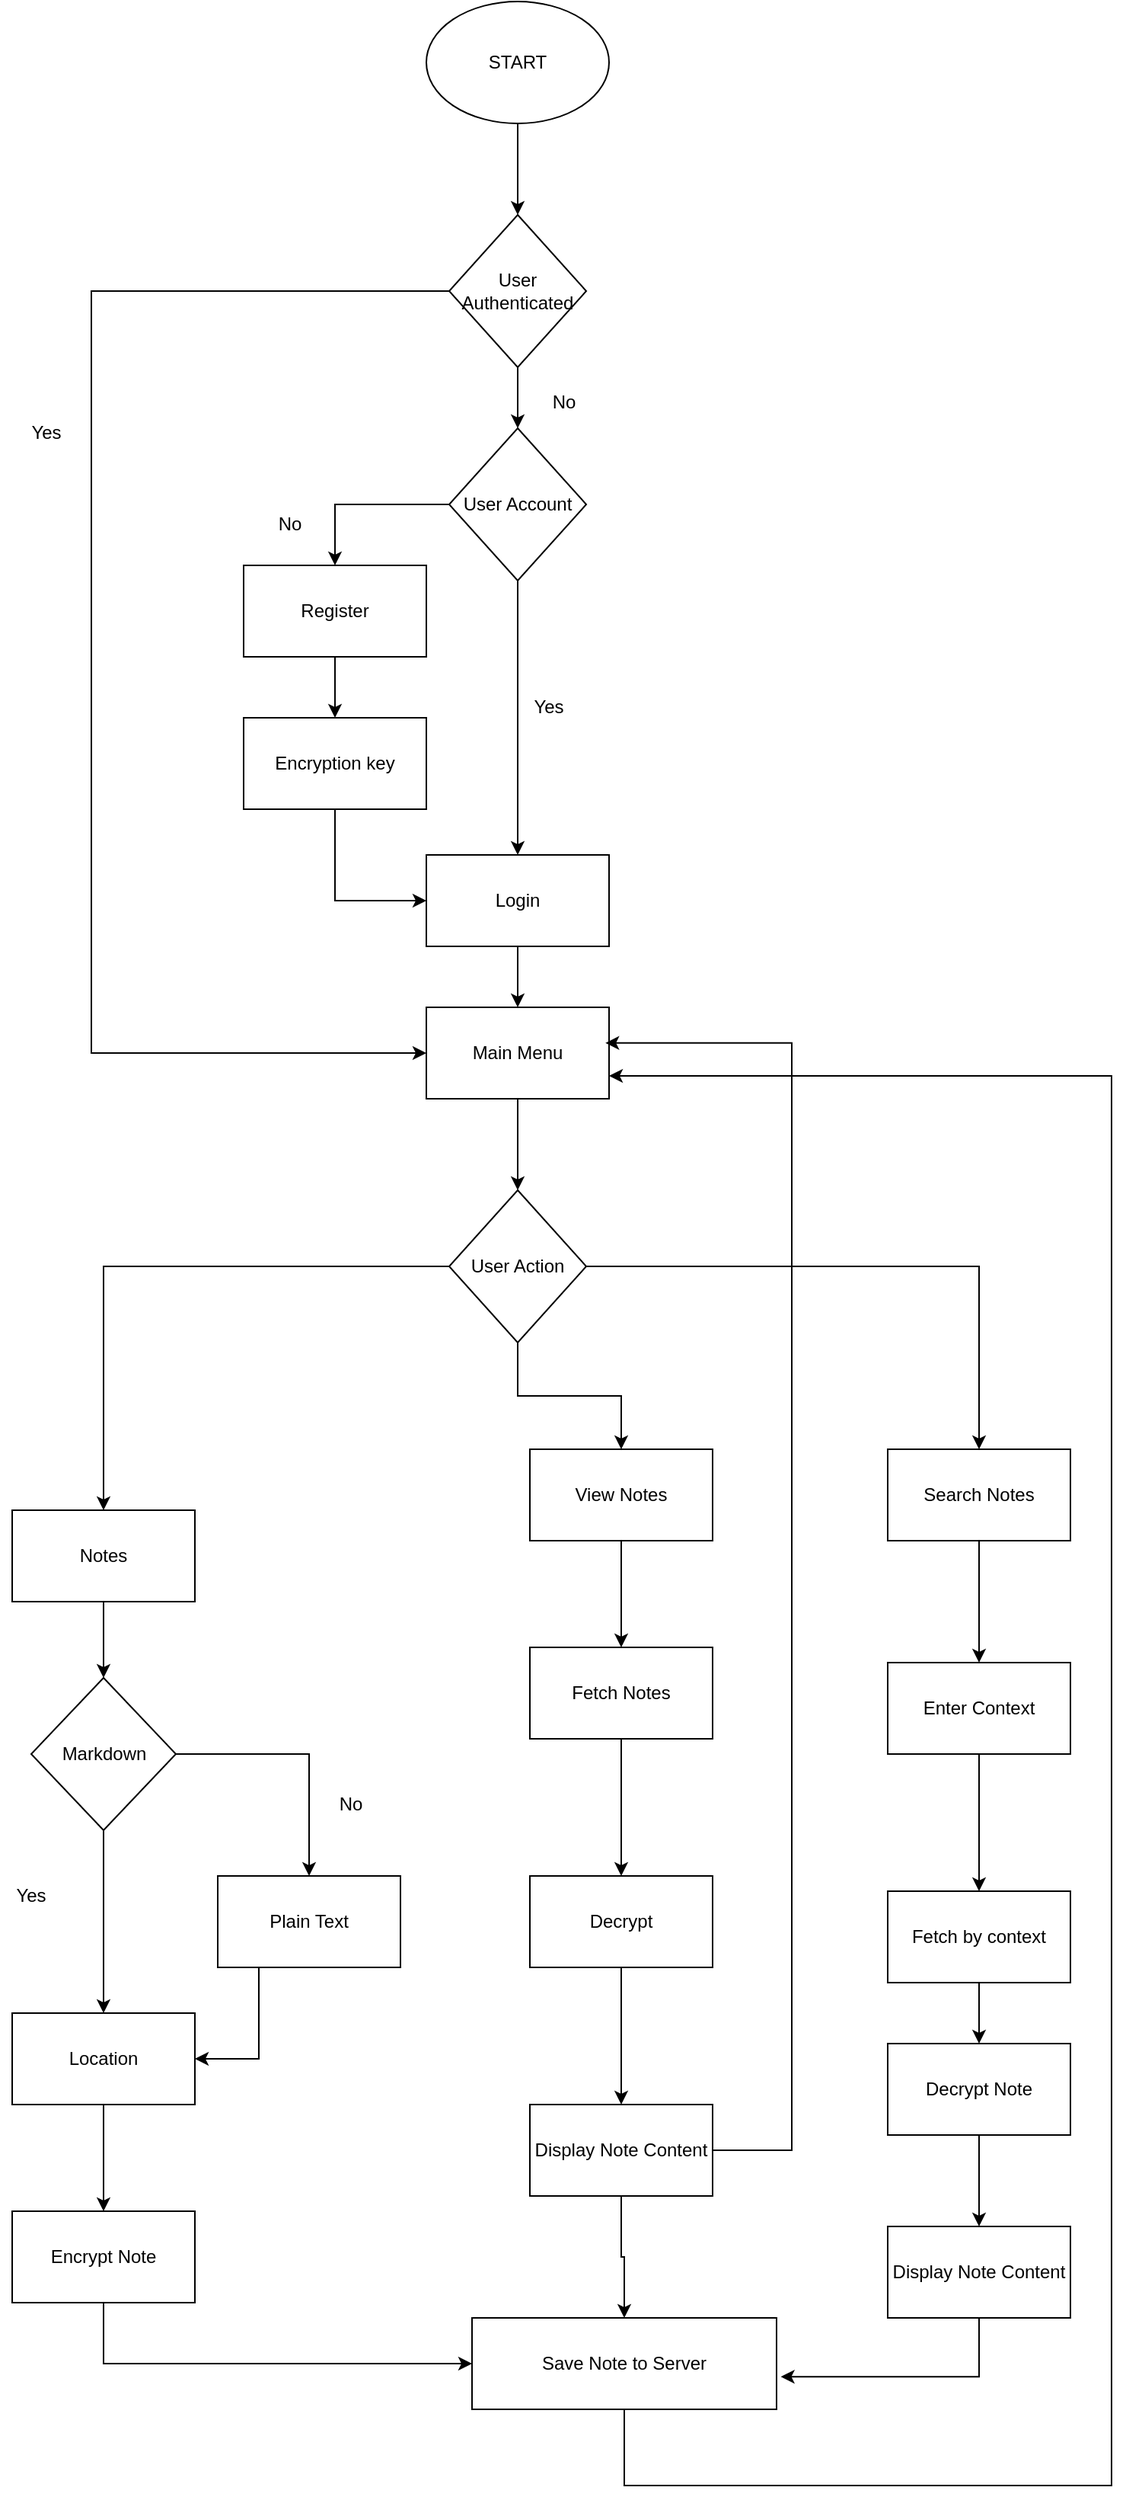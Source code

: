 <mxfile version="24.7.7">
  <diagram name="Page-1" id="zcC_F7rGRqWXH8MJVp8U">
    <mxGraphModel dx="1050" dy="569" grid="1" gridSize="10" guides="1" tooltips="1" connect="1" arrows="1" fold="1" page="1" pageScale="1" pageWidth="850" pageHeight="1100" math="0" shadow="0">
      <root>
        <mxCell id="0" />
        <mxCell id="1" parent="0" />
        <mxCell id="U0pfPZSXKxCvl-s96Uc3-25" value="" style="edgeStyle=orthogonalEdgeStyle;rounded=0;orthogonalLoop=1;jettySize=auto;html=1;" edge="1" parent="1" source="U0pfPZSXKxCvl-s96Uc3-1" target="U0pfPZSXKxCvl-s96Uc3-2">
          <mxGeometry relative="1" as="geometry" />
        </mxCell>
        <mxCell id="U0pfPZSXKxCvl-s96Uc3-1" value="START" style="ellipse;whiteSpace=wrap;html=1;" vertex="1" parent="1">
          <mxGeometry x="350" y="50" width="120" height="80" as="geometry" />
        </mxCell>
        <mxCell id="U0pfPZSXKxCvl-s96Uc3-26" value="" style="edgeStyle=orthogonalEdgeStyle;rounded=0;orthogonalLoop=1;jettySize=auto;html=1;" edge="1" parent="1" source="U0pfPZSXKxCvl-s96Uc3-2" target="U0pfPZSXKxCvl-s96Uc3-3">
          <mxGeometry relative="1" as="geometry" />
        </mxCell>
        <mxCell id="U0pfPZSXKxCvl-s96Uc3-48" style="edgeStyle=orthogonalEdgeStyle;rounded=0;orthogonalLoop=1;jettySize=auto;html=1;entryX=0;entryY=0.5;entryDx=0;entryDy=0;" edge="1" parent="1" source="U0pfPZSXKxCvl-s96Uc3-2" target="U0pfPZSXKxCvl-s96Uc3-8">
          <mxGeometry relative="1" as="geometry">
            <Array as="points">
              <mxPoint x="130" y="240" />
              <mxPoint x="130" y="740" />
            </Array>
          </mxGeometry>
        </mxCell>
        <mxCell id="U0pfPZSXKxCvl-s96Uc3-2" value="User Authenticated" style="rhombus;whiteSpace=wrap;html=1;" vertex="1" parent="1">
          <mxGeometry x="365" y="190" width="90" height="100" as="geometry" />
        </mxCell>
        <mxCell id="U0pfPZSXKxCvl-s96Uc3-27" style="edgeStyle=orthogonalEdgeStyle;rounded=0;orthogonalLoop=1;jettySize=auto;html=1;" edge="1" parent="1" source="U0pfPZSXKxCvl-s96Uc3-3" target="U0pfPZSXKxCvl-s96Uc3-7">
          <mxGeometry relative="1" as="geometry" />
        </mxCell>
        <mxCell id="U0pfPZSXKxCvl-s96Uc3-49" style="edgeStyle=orthogonalEdgeStyle;rounded=0;orthogonalLoop=1;jettySize=auto;html=1;entryX=0.5;entryY=0;entryDx=0;entryDy=0;" edge="1" parent="1" source="U0pfPZSXKxCvl-s96Uc3-3" target="U0pfPZSXKxCvl-s96Uc3-6">
          <mxGeometry relative="1" as="geometry" />
        </mxCell>
        <mxCell id="U0pfPZSXKxCvl-s96Uc3-3" value="User Account" style="rhombus;whiteSpace=wrap;html=1;" vertex="1" parent="1">
          <mxGeometry x="365" y="330" width="90" height="100" as="geometry" />
        </mxCell>
        <mxCell id="U0pfPZSXKxCvl-s96Uc3-51" style="edgeStyle=orthogonalEdgeStyle;rounded=0;orthogonalLoop=1;jettySize=auto;html=1;entryX=0;entryY=0.5;entryDx=0;entryDy=0;" edge="1" parent="1" source="U0pfPZSXKxCvl-s96Uc3-5" target="U0pfPZSXKxCvl-s96Uc3-7">
          <mxGeometry relative="1" as="geometry" />
        </mxCell>
        <mxCell id="U0pfPZSXKxCvl-s96Uc3-5" value="Encryption key" style="rounded=0;whiteSpace=wrap;html=1;" vertex="1" parent="1">
          <mxGeometry x="230" y="520" width="120" height="60" as="geometry" />
        </mxCell>
        <mxCell id="U0pfPZSXKxCvl-s96Uc3-50" value="" style="edgeStyle=orthogonalEdgeStyle;rounded=0;orthogonalLoop=1;jettySize=auto;html=1;" edge="1" parent="1" source="U0pfPZSXKxCvl-s96Uc3-6" target="U0pfPZSXKxCvl-s96Uc3-5">
          <mxGeometry relative="1" as="geometry" />
        </mxCell>
        <mxCell id="U0pfPZSXKxCvl-s96Uc3-6" value="Register" style="rounded=0;whiteSpace=wrap;html=1;" vertex="1" parent="1">
          <mxGeometry x="230" y="420" width="120" height="60" as="geometry" />
        </mxCell>
        <mxCell id="U0pfPZSXKxCvl-s96Uc3-28" value="" style="edgeStyle=orthogonalEdgeStyle;rounded=0;orthogonalLoop=1;jettySize=auto;html=1;" edge="1" parent="1" source="U0pfPZSXKxCvl-s96Uc3-7" target="U0pfPZSXKxCvl-s96Uc3-8">
          <mxGeometry relative="1" as="geometry" />
        </mxCell>
        <mxCell id="U0pfPZSXKxCvl-s96Uc3-7" value="Login" style="rounded=0;whiteSpace=wrap;html=1;" vertex="1" parent="1">
          <mxGeometry x="350" y="610" width="120" height="60" as="geometry" />
        </mxCell>
        <mxCell id="U0pfPZSXKxCvl-s96Uc3-29" value="" style="edgeStyle=orthogonalEdgeStyle;rounded=0;orthogonalLoop=1;jettySize=auto;html=1;" edge="1" parent="1" source="U0pfPZSXKxCvl-s96Uc3-8" target="U0pfPZSXKxCvl-s96Uc3-9">
          <mxGeometry relative="1" as="geometry" />
        </mxCell>
        <mxCell id="U0pfPZSXKxCvl-s96Uc3-8" value="Main Menu" style="rounded=0;whiteSpace=wrap;html=1;" vertex="1" parent="1">
          <mxGeometry x="350" y="710" width="120" height="60" as="geometry" />
        </mxCell>
        <mxCell id="U0pfPZSXKxCvl-s96Uc3-30" style="edgeStyle=orthogonalEdgeStyle;rounded=0;orthogonalLoop=1;jettySize=auto;html=1;entryX=0.5;entryY=0;entryDx=0;entryDy=0;" edge="1" parent="1" source="U0pfPZSXKxCvl-s96Uc3-9" target="U0pfPZSXKxCvl-s96Uc3-10">
          <mxGeometry relative="1" as="geometry" />
        </mxCell>
        <mxCell id="U0pfPZSXKxCvl-s96Uc3-31" style="edgeStyle=orthogonalEdgeStyle;rounded=0;orthogonalLoop=1;jettySize=auto;html=1;exitX=0.5;exitY=1;exitDx=0;exitDy=0;entryX=0.5;entryY=0;entryDx=0;entryDy=0;" edge="1" parent="1" source="U0pfPZSXKxCvl-s96Uc3-9" target="U0pfPZSXKxCvl-s96Uc3-16">
          <mxGeometry relative="1" as="geometry" />
        </mxCell>
        <mxCell id="U0pfPZSXKxCvl-s96Uc3-32" style="edgeStyle=orthogonalEdgeStyle;rounded=0;orthogonalLoop=1;jettySize=auto;html=1;entryX=0.5;entryY=0;entryDx=0;entryDy=0;" edge="1" parent="1" source="U0pfPZSXKxCvl-s96Uc3-9" target="U0pfPZSXKxCvl-s96Uc3-20">
          <mxGeometry relative="1" as="geometry" />
        </mxCell>
        <mxCell id="U0pfPZSXKxCvl-s96Uc3-9" value="User Action" style="rhombus;whiteSpace=wrap;html=1;" vertex="1" parent="1">
          <mxGeometry x="365" y="830" width="90" height="100" as="geometry" />
        </mxCell>
        <mxCell id="U0pfPZSXKxCvl-s96Uc3-33" value="" style="edgeStyle=orthogonalEdgeStyle;rounded=0;orthogonalLoop=1;jettySize=auto;html=1;" edge="1" parent="1" source="U0pfPZSXKxCvl-s96Uc3-10" target="U0pfPZSXKxCvl-s96Uc3-11">
          <mxGeometry relative="1" as="geometry" />
        </mxCell>
        <mxCell id="U0pfPZSXKxCvl-s96Uc3-10" value="Notes" style="rounded=0;whiteSpace=wrap;html=1;" vertex="1" parent="1">
          <mxGeometry x="78" y="1040" width="120" height="60" as="geometry" />
        </mxCell>
        <mxCell id="U0pfPZSXKxCvl-s96Uc3-34" style="edgeStyle=orthogonalEdgeStyle;rounded=0;orthogonalLoop=1;jettySize=auto;html=1;" edge="1" parent="1" source="U0pfPZSXKxCvl-s96Uc3-11" target="U0pfPZSXKxCvl-s96Uc3-12">
          <mxGeometry relative="1" as="geometry" />
        </mxCell>
        <mxCell id="U0pfPZSXKxCvl-s96Uc3-35" style="edgeStyle=orthogonalEdgeStyle;rounded=0;orthogonalLoop=1;jettySize=auto;html=1;entryX=0.5;entryY=0;entryDx=0;entryDy=0;" edge="1" parent="1" source="U0pfPZSXKxCvl-s96Uc3-11" target="U0pfPZSXKxCvl-s96Uc3-13">
          <mxGeometry relative="1" as="geometry" />
        </mxCell>
        <mxCell id="U0pfPZSXKxCvl-s96Uc3-11" value="Markdown" style="rhombus;whiteSpace=wrap;html=1;" vertex="1" parent="1">
          <mxGeometry x="90.5" y="1150" width="95" height="100" as="geometry" />
        </mxCell>
        <mxCell id="U0pfPZSXKxCvl-s96Uc3-36" style="edgeStyle=orthogonalEdgeStyle;rounded=0;orthogonalLoop=1;jettySize=auto;html=1;entryX=1;entryY=0.5;entryDx=0;entryDy=0;" edge="1" parent="1" source="U0pfPZSXKxCvl-s96Uc3-12" target="U0pfPZSXKxCvl-s96Uc3-13">
          <mxGeometry relative="1" as="geometry">
            <Array as="points">
              <mxPoint x="240" y="1400" />
            </Array>
          </mxGeometry>
        </mxCell>
        <mxCell id="U0pfPZSXKxCvl-s96Uc3-12" value="Plain Text" style="rounded=0;whiteSpace=wrap;html=1;" vertex="1" parent="1">
          <mxGeometry x="213" y="1280" width="120" height="60" as="geometry" />
        </mxCell>
        <mxCell id="U0pfPZSXKxCvl-s96Uc3-37" value="" style="edgeStyle=orthogonalEdgeStyle;rounded=0;orthogonalLoop=1;jettySize=auto;html=1;" edge="1" parent="1" source="U0pfPZSXKxCvl-s96Uc3-13" target="U0pfPZSXKxCvl-s96Uc3-14">
          <mxGeometry relative="1" as="geometry" />
        </mxCell>
        <mxCell id="U0pfPZSXKxCvl-s96Uc3-13" value="Location" style="rounded=0;whiteSpace=wrap;html=1;" vertex="1" parent="1">
          <mxGeometry x="78" y="1370" width="120" height="60" as="geometry" />
        </mxCell>
        <mxCell id="U0pfPZSXKxCvl-s96Uc3-38" style="edgeStyle=orthogonalEdgeStyle;rounded=0;orthogonalLoop=1;jettySize=auto;html=1;entryX=0;entryY=0.5;entryDx=0;entryDy=0;" edge="1" parent="1" source="U0pfPZSXKxCvl-s96Uc3-14" target="U0pfPZSXKxCvl-s96Uc3-15">
          <mxGeometry relative="1" as="geometry">
            <Array as="points">
              <mxPoint x="138" y="1600" />
            </Array>
          </mxGeometry>
        </mxCell>
        <mxCell id="U0pfPZSXKxCvl-s96Uc3-14" value="Encrypt Note" style="rounded=0;whiteSpace=wrap;html=1;" vertex="1" parent="1">
          <mxGeometry x="78" y="1500" width="120" height="60" as="geometry" />
        </mxCell>
        <mxCell id="U0pfPZSXKxCvl-s96Uc3-57" style="edgeStyle=orthogonalEdgeStyle;rounded=0;orthogonalLoop=1;jettySize=auto;html=1;entryX=1;entryY=0.75;entryDx=0;entryDy=0;" edge="1" parent="1" source="U0pfPZSXKxCvl-s96Uc3-15" target="U0pfPZSXKxCvl-s96Uc3-8">
          <mxGeometry relative="1" as="geometry">
            <Array as="points">
              <mxPoint x="480" y="1680" />
              <mxPoint x="800" y="1680" />
              <mxPoint x="800" y="755" />
            </Array>
          </mxGeometry>
        </mxCell>
        <mxCell id="U0pfPZSXKxCvl-s96Uc3-15" value="Save Note to Server" style="rounded=0;whiteSpace=wrap;html=1;" vertex="1" parent="1">
          <mxGeometry x="380" y="1570" width="200" height="60" as="geometry" />
        </mxCell>
        <mxCell id="U0pfPZSXKxCvl-s96Uc3-39" value="" style="edgeStyle=orthogonalEdgeStyle;rounded=0;orthogonalLoop=1;jettySize=auto;html=1;" edge="1" parent="1" source="U0pfPZSXKxCvl-s96Uc3-16" target="U0pfPZSXKxCvl-s96Uc3-17">
          <mxGeometry relative="1" as="geometry" />
        </mxCell>
        <mxCell id="U0pfPZSXKxCvl-s96Uc3-16" value="View Notes" style="rounded=0;whiteSpace=wrap;html=1;" vertex="1" parent="1">
          <mxGeometry x="418" y="1000" width="120" height="60" as="geometry" />
        </mxCell>
        <mxCell id="U0pfPZSXKxCvl-s96Uc3-40" value="" style="edgeStyle=orthogonalEdgeStyle;rounded=0;orthogonalLoop=1;jettySize=auto;html=1;" edge="1" parent="1" source="U0pfPZSXKxCvl-s96Uc3-17" target="U0pfPZSXKxCvl-s96Uc3-18">
          <mxGeometry relative="1" as="geometry" />
        </mxCell>
        <mxCell id="U0pfPZSXKxCvl-s96Uc3-17" value="Fetch Notes" style="rounded=0;whiteSpace=wrap;html=1;" vertex="1" parent="1">
          <mxGeometry x="418" y="1130" width="120" height="60" as="geometry" />
        </mxCell>
        <mxCell id="U0pfPZSXKxCvl-s96Uc3-41" value="" style="edgeStyle=orthogonalEdgeStyle;rounded=0;orthogonalLoop=1;jettySize=auto;html=1;" edge="1" parent="1" source="U0pfPZSXKxCvl-s96Uc3-18" target="U0pfPZSXKxCvl-s96Uc3-19">
          <mxGeometry relative="1" as="geometry" />
        </mxCell>
        <mxCell id="U0pfPZSXKxCvl-s96Uc3-18" value="Decrypt" style="rounded=0;whiteSpace=wrap;html=1;" vertex="1" parent="1">
          <mxGeometry x="418" y="1280" width="120" height="60" as="geometry" />
        </mxCell>
        <mxCell id="U0pfPZSXKxCvl-s96Uc3-58" value="" style="edgeStyle=orthogonalEdgeStyle;rounded=0;orthogonalLoop=1;jettySize=auto;html=1;" edge="1" parent="1" source="U0pfPZSXKxCvl-s96Uc3-19" target="U0pfPZSXKxCvl-s96Uc3-15">
          <mxGeometry relative="1" as="geometry" />
        </mxCell>
        <mxCell id="U0pfPZSXKxCvl-s96Uc3-19" value="Display Note Content" style="rounded=0;whiteSpace=wrap;html=1;" vertex="1" parent="1">
          <mxGeometry x="418" y="1430" width="120" height="60" as="geometry" />
        </mxCell>
        <mxCell id="U0pfPZSXKxCvl-s96Uc3-43" value="" style="edgeStyle=orthogonalEdgeStyle;rounded=0;orthogonalLoop=1;jettySize=auto;html=1;" edge="1" parent="1" source="U0pfPZSXKxCvl-s96Uc3-20" target="U0pfPZSXKxCvl-s96Uc3-21">
          <mxGeometry relative="1" as="geometry" />
        </mxCell>
        <mxCell id="U0pfPZSXKxCvl-s96Uc3-20" value="Search Notes" style="rounded=0;whiteSpace=wrap;html=1;" vertex="1" parent="1">
          <mxGeometry x="653" y="1000" width="120" height="60" as="geometry" />
        </mxCell>
        <mxCell id="U0pfPZSXKxCvl-s96Uc3-44" value="" style="edgeStyle=orthogonalEdgeStyle;rounded=0;orthogonalLoop=1;jettySize=auto;html=1;" edge="1" parent="1" source="U0pfPZSXKxCvl-s96Uc3-21" target="U0pfPZSXKxCvl-s96Uc3-22">
          <mxGeometry relative="1" as="geometry" />
        </mxCell>
        <mxCell id="U0pfPZSXKxCvl-s96Uc3-21" value="Enter Context&lt;span style=&quot;color: rgba(0, 0, 0, 0); font-family: monospace; font-size: 0px; text-align: start; text-wrap: nowrap;&quot;&gt;%3CmxGraphModel%3E%3Croot%3E%3CmxCell%20id%3D%220%22%2F%3E%3CmxCell%20id%3D%221%22%20parent%3D%220%22%2F%3E%3CmxCell%20id%3D%222%22%20value%3D%22%22%20style%3D%22rounded%3D0%3BwhiteSpace%3Dwrap%3Bhtml%3D1%3B%22%20vertex%3D%221%22%20parent%3D%221%22%3E%3CmxGeometry%20x%3D%22660%22%20y%3D%22890%22%20width%3D%22120%22%20height%3D%2260%22%20as%3D%22geometry%22%2F%3E%3C%2FmxCell%3E%3C%2Froot%3E%3C%2FmxGraphModel%3E&lt;/span&gt;" style="rounded=0;whiteSpace=wrap;html=1;" vertex="1" parent="1">
          <mxGeometry x="653" y="1140" width="120" height="60" as="geometry" />
        </mxCell>
        <mxCell id="U0pfPZSXKxCvl-s96Uc3-45" value="" style="edgeStyle=orthogonalEdgeStyle;rounded=0;orthogonalLoop=1;jettySize=auto;html=1;" edge="1" parent="1" source="U0pfPZSXKxCvl-s96Uc3-22" target="U0pfPZSXKxCvl-s96Uc3-23">
          <mxGeometry relative="1" as="geometry" />
        </mxCell>
        <mxCell id="U0pfPZSXKxCvl-s96Uc3-22" value="Fetch by context&lt;span style=&quot;color: rgba(0, 0, 0, 0); font-family: monospace; font-size: 0px; text-align: start; text-wrap: nowrap;&quot;&gt;%3CmxGraphModel%3E%3Croot%3E%3CmxCell%20id%3D%220%22%2F%3E%3CmxCell%20id%3D%221%22%20parent%3D%220%22%2F%3E%3CmxCell%20id%3D%222%22%20value%3D%22Enter%20Context%26lt%3Bspan%20style%3D%26quot%3Bcolor%3A%20rgba(0%2C%200%2C%200%2C%200)%3B%20font-family%3A%20monospace%3B%20font-size%3A%200px%3B%20text-align%3A%20start%3B%20text-wrap%3A%20nowrap%3B%26quot%3B%26gt%3B%253CmxGraphModel%253E%253Croot%253E%253CmxCell%2520id%253D%25220%2522%252F%253E%253CmxCell%2520id%253D%25221%2522%2520parent%253D%25220%2522%252F%253E%253CmxCell%2520id%253D%25222%2522%2520value%253D%2522%2522%2520style%253D%2522rounded%253D0%253BwhiteSpace%253Dwrap%253Bhtml%253D1%253B%2522%2520vertex%253D%25221%2522%2520parent%253D%25221%2522%253E%253CmxGeometry%2520x%253D%2522660%2522%2520y%253D%2522890%2522%2520width%253D%2522120%2522%2520height%253D%252260%2522%2520as%253D%2522geometry%2522%252F%253E%253C%252FmxCell%253E%253C%252Froot%253E%253C%252FmxGraphModel%253E%26lt%3B%2Fspan%26gt%3B%22%20style%3D%22rounded%3D0%3BwhiteSpace%3Dwrap%3Bhtml%3D1%3B%22%20vertex%3D%221%22%20parent%3D%221%22%3E%3CmxGeometry%20x%3D%22660%22%20y%3D%221030%22%20width%3D%22120%22%20height%3D%2260%22%20as%3D%22geometry%22%2F%3E%3C%2FmxCell%3E%3C%2Froot%3E%3C%2FmxGraphModel%3E&lt;/span&gt;" style="rounded=0;whiteSpace=wrap;html=1;" vertex="1" parent="1">
          <mxGeometry x="653" y="1290" width="120" height="60" as="geometry" />
        </mxCell>
        <mxCell id="U0pfPZSXKxCvl-s96Uc3-46" value="" style="edgeStyle=orthogonalEdgeStyle;rounded=0;orthogonalLoop=1;jettySize=auto;html=1;" edge="1" parent="1" source="U0pfPZSXKxCvl-s96Uc3-23" target="U0pfPZSXKxCvl-s96Uc3-24">
          <mxGeometry relative="1" as="geometry" />
        </mxCell>
        <mxCell id="U0pfPZSXKxCvl-s96Uc3-23" value="Decrypt Note" style="rounded=0;whiteSpace=wrap;html=1;" vertex="1" parent="1">
          <mxGeometry x="653" y="1390" width="120" height="60" as="geometry" />
        </mxCell>
        <mxCell id="U0pfPZSXKxCvl-s96Uc3-24" value="Display Note Content" style="rounded=0;whiteSpace=wrap;html=1;" vertex="1" parent="1">
          <mxGeometry x="653" y="1510" width="120" height="60" as="geometry" />
        </mxCell>
        <mxCell id="U0pfPZSXKxCvl-s96Uc3-52" value="Yes" style="text;html=1;align=center;verticalAlign=middle;resizable=0;points=[];autosize=1;strokeColor=none;fillColor=none;" vertex="1" parent="1">
          <mxGeometry x="410" y="498" width="40" height="30" as="geometry" />
        </mxCell>
        <mxCell id="U0pfPZSXKxCvl-s96Uc3-53" value="No" style="text;html=1;align=center;verticalAlign=middle;resizable=0;points=[];autosize=1;strokeColor=none;fillColor=none;" vertex="1" parent="1">
          <mxGeometry x="240" y="378" width="40" height="30" as="geometry" />
        </mxCell>
        <mxCell id="U0pfPZSXKxCvl-s96Uc3-54" value="No" style="text;html=1;align=center;verticalAlign=middle;resizable=0;points=[];autosize=1;strokeColor=none;fillColor=none;" vertex="1" parent="1">
          <mxGeometry x="420" y="298" width="40" height="30" as="geometry" />
        </mxCell>
        <mxCell id="U0pfPZSXKxCvl-s96Uc3-55" value="Yes" style="text;html=1;align=center;verticalAlign=middle;resizable=0;points=[];autosize=1;strokeColor=none;fillColor=none;" vertex="1" parent="1">
          <mxGeometry x="80" y="318" width="40" height="30" as="geometry" />
        </mxCell>
        <mxCell id="U0pfPZSXKxCvl-s96Uc3-56" style="edgeStyle=orthogonalEdgeStyle;rounded=0;orthogonalLoop=1;jettySize=auto;html=1;entryX=0.98;entryY=0.39;entryDx=0;entryDy=0;entryPerimeter=0;" edge="1" parent="1" source="U0pfPZSXKxCvl-s96Uc3-19" target="U0pfPZSXKxCvl-s96Uc3-8">
          <mxGeometry relative="1" as="geometry">
            <Array as="points">
              <mxPoint x="590" y="1460" />
              <mxPoint x="590" y="733" />
            </Array>
          </mxGeometry>
        </mxCell>
        <mxCell id="U0pfPZSXKxCvl-s96Uc3-59" style="edgeStyle=orthogonalEdgeStyle;rounded=0;orthogonalLoop=1;jettySize=auto;html=1;entryX=1.014;entryY=0.643;entryDx=0;entryDy=0;entryPerimeter=0;" edge="1" parent="1" source="U0pfPZSXKxCvl-s96Uc3-24" target="U0pfPZSXKxCvl-s96Uc3-15">
          <mxGeometry relative="1" as="geometry">
            <Array as="points">
              <mxPoint x="713" y="1609" />
            </Array>
          </mxGeometry>
        </mxCell>
        <mxCell id="U0pfPZSXKxCvl-s96Uc3-60" value="Yes" style="text;html=1;align=center;verticalAlign=middle;resizable=0;points=[];autosize=1;strokeColor=none;fillColor=none;" vertex="1" parent="1">
          <mxGeometry x="70" y="1278" width="40" height="30" as="geometry" />
        </mxCell>
        <mxCell id="U0pfPZSXKxCvl-s96Uc3-61" value="No" style="text;html=1;align=center;verticalAlign=middle;resizable=0;points=[];autosize=1;strokeColor=none;fillColor=none;" vertex="1" parent="1">
          <mxGeometry x="280" y="1218" width="40" height="30" as="geometry" />
        </mxCell>
      </root>
    </mxGraphModel>
  </diagram>
</mxfile>
